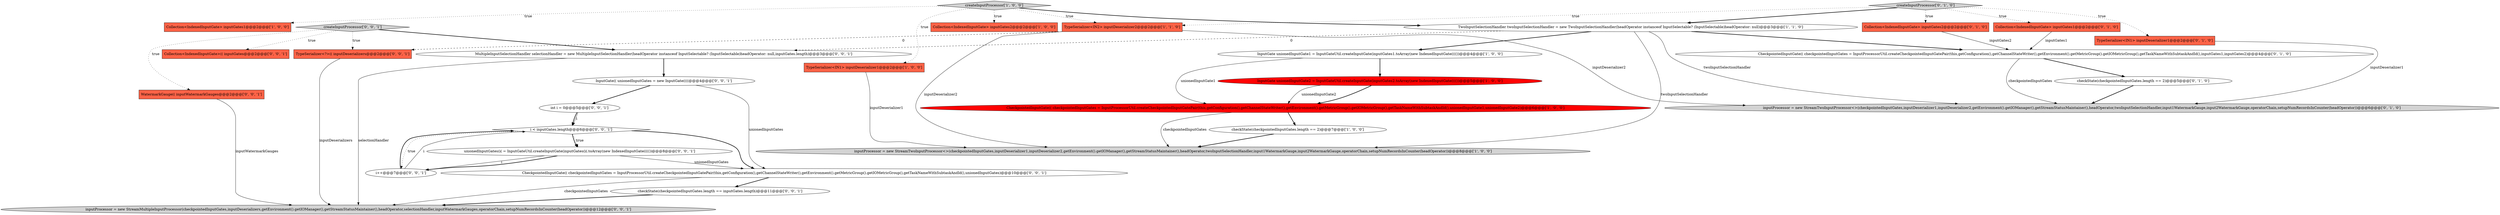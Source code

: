 digraph {
0 [style = filled, label = "Collection<IndexedInputGate> inputGates1@@@2@@@['1', '0', '0']", fillcolor = tomato, shape = box image = "AAA0AAABBB1BBB"];
25 [style = filled, label = "WatermarkGauge(( inputWatermarkGauges@@@2@@@['0', '0', '1']", fillcolor = tomato, shape = box image = "AAA0AAABBB3BBB"];
18 [style = filled, label = "InputGate(( unionedInputGates = new InputGate((((@@@4@@@['0', '0', '1']", fillcolor = white, shape = ellipse image = "AAA0AAABBB3BBB"];
17 [style = filled, label = "checkState(checkpointedInputGates.length == 2)@@@5@@@['0', '1', '0']", fillcolor = white, shape = ellipse image = "AAA0AAABBB2BBB"];
23 [style = filled, label = "unionedInputGates(i( = InputGateUtil.createInputGate(inputGates(i(.toArray(new IndexedInputGate(((())@@@8@@@['0', '0', '1']", fillcolor = white, shape = ellipse image = "AAA0AAABBB3BBB"];
8 [style = filled, label = "TypeSerializer<IN2> inputDeserializer2@@@2@@@['1', '1', '0']", fillcolor = tomato, shape = box image = "AAA0AAABBB1BBB"];
1 [style = filled, label = "Collection<IndexedInputGate> inputGates2@@@2@@@['1', '0', '0']", fillcolor = tomato, shape = box image = "AAA0AAABBB1BBB"];
27 [style = filled, label = "MultipleInputSelectionHandler selectionHandler = new MultipleInputSelectionHandler(headOperator instanceof InputSelectable? (InputSelectable)headOperator: null,inputGates.length)@@@3@@@['0', '0', '1']", fillcolor = white, shape = ellipse image = "AAA0AAABBB3BBB"];
6 [style = filled, label = "inputProcessor = new StreamTwoInputProcessor<>(checkpointedInputGates,inputDeserializer1,inputDeserializer2,getEnvironment().getIOManager(),getStreamStatusMaintainer(),headOperator,twoInputSelectionHandler,input1WatermarkGauge,input2WatermarkGauge,operatorChain,setupNumRecordsInCounter(headOperator))@@@8@@@['1', '0', '0']", fillcolor = lightgray, shape = ellipse image = "AAA0AAABBB1BBB"];
22 [style = filled, label = "i < inputGates.length@@@6@@@['0', '0', '1']", fillcolor = white, shape = diamond image = "AAA0AAABBB3BBB"];
28 [style = filled, label = "checkState(checkpointedInputGates.length == inputGates.length)@@@11@@@['0', '0', '1']", fillcolor = white, shape = ellipse image = "AAA0AAABBB3BBB"];
10 [style = filled, label = "CheckpointedInputGate(( checkpointedInputGates = InputProcessorUtil.createCheckpointedInputGatePair(this,getConfiguration(),getChannelStateWriter(),getEnvironment().getMetricGroup().getIOMetricGroup(),getTaskNameWithSubtaskAndId(),unionedInputGate1,unionedInputGate2)@@@6@@@['1', '0', '0']", fillcolor = red, shape = ellipse image = "AAA1AAABBB1BBB"];
16 [style = filled, label = "TypeSerializer<IN1> inputDeserializer1@@@2@@@['0', '1', '0']", fillcolor = tomato, shape = box image = "AAA0AAABBB2BBB"];
20 [style = filled, label = "Collection<IndexedInputGate>(( inputGates@@@2@@@['0', '0', '1']", fillcolor = tomato, shape = box image = "AAA0AAABBB3BBB"];
19 [style = filled, label = "i++@@@7@@@['0', '0', '1']", fillcolor = white, shape = ellipse image = "AAA0AAABBB3BBB"];
2 [style = filled, label = "checkState(checkpointedInputGates.length == 2)@@@7@@@['1', '0', '0']", fillcolor = white, shape = ellipse image = "AAA0AAABBB1BBB"];
3 [style = filled, label = "createInputProcessor['1', '0', '0']", fillcolor = lightgray, shape = diamond image = "AAA0AAABBB1BBB"];
24 [style = filled, label = "createInputProcessor['0', '0', '1']", fillcolor = lightgray, shape = diamond image = "AAA0AAABBB3BBB"];
13 [style = filled, label = "inputProcessor = new StreamTwoInputProcessor<>(checkpointedInputGates,inputDeserializer1,inputDeserializer2,getEnvironment().getIOManager(),getStreamStatusMaintainer(),headOperator,twoInputSelectionHandler,input1WatermarkGauge,input2WatermarkGauge,operatorChain,setupNumRecordsInCounter(headOperator))@@@6@@@['0', '1', '0']", fillcolor = lightgray, shape = ellipse image = "AAA0AAABBB2BBB"];
15 [style = filled, label = "Collection<IndexedInputGate> inputGates2@@@2@@@['0', '1', '0']", fillcolor = tomato, shape = box image = "AAA0AAABBB2BBB"];
9 [style = filled, label = "InputGate unionedInputGate1 = InputGateUtil.createInputGate(inputGates1.toArray(new IndexedInputGate(((())@@@4@@@['1', '0', '0']", fillcolor = white, shape = ellipse image = "AAA0AAABBB1BBB"];
26 [style = filled, label = "CheckpointedInputGate(( checkpointedInputGates = InputProcessorUtil.createCheckpointedInputGatePair(this,getConfiguration(),getChannelStateWriter(),getEnvironment().getMetricGroup().getIOMetricGroup(),getTaskNameWithSubtaskAndId(),unionedInputGates)@@@10@@@['0', '0', '1']", fillcolor = white, shape = ellipse image = "AAA0AAABBB3BBB"];
12 [style = filled, label = "CheckpointedInputGate(( checkpointedInputGates = InputProcessorUtil.createCheckpointedInputGatePair(this,getConfiguration(),getChannelStateWriter(),getEnvironment().getMetricGroup().getIOMetricGroup(),getTaskNameWithSubtaskAndId(),inputGates1,inputGates2)@@@4@@@['0', '1', '0']", fillcolor = white, shape = ellipse image = "AAA0AAABBB2BBB"];
29 [style = filled, label = "TypeSerializer<?>(( inputDeserializers@@@2@@@['0', '0', '1']", fillcolor = tomato, shape = box image = "AAA0AAABBB3BBB"];
7 [style = filled, label = "TypeSerializer<IN1> inputDeserializer1@@@2@@@['1', '0', '0']", fillcolor = tomato, shape = box image = "AAA0AAABBB1BBB"];
21 [style = filled, label = "int i = 0@@@5@@@['0', '0', '1']", fillcolor = white, shape = ellipse image = "AAA0AAABBB3BBB"];
11 [style = filled, label = "createInputProcessor['0', '1', '0']", fillcolor = lightgray, shape = diamond image = "AAA0AAABBB2BBB"];
14 [style = filled, label = "Collection<IndexedInputGate> inputGates1@@@2@@@['0', '1', '0']", fillcolor = tomato, shape = box image = "AAA0AAABBB2BBB"];
4 [style = filled, label = "InputGate unionedInputGate2 = InputGateUtil.createInputGate(inputGates2.toArray(new IndexedInputGate(((())@@@5@@@['1', '0', '0']", fillcolor = red, shape = ellipse image = "AAA1AAABBB1BBB"];
30 [style = filled, label = "inputProcessor = new StreamMultipleInputProcessor(checkpointedInputGates,inputDeserializers,getEnvironment().getIOManager(),getStreamStatusMaintainer(),headOperator,selectionHandler,inputWatermarkGauges,operatorChain,setupNumRecordsInCounter(headOperator))@@@12@@@['0', '0', '1']", fillcolor = lightgray, shape = ellipse image = "AAA0AAABBB3BBB"];
5 [style = filled, label = "TwoInputSelectionHandler twoInputSelectionHandler = new TwoInputSelectionHandler(headOperator instanceof InputSelectable? (InputSelectable)headOperator: null)@@@3@@@['1', '1', '0']", fillcolor = white, shape = ellipse image = "AAA0AAABBB1BBB"];
4->10 [style = bold, label=""];
22->26 [style = bold, label=""];
27->18 [style = bold, label=""];
3->7 [style = dotted, label="true"];
22->19 [style = dotted, label="true"];
26->30 [style = solid, label="checkpointedInputGates"];
22->23 [style = dotted, label="true"];
5->9 [style = bold, label=""];
28->30 [style = bold, label=""];
24->25 [style = dotted, label="true"];
2->6 [style = bold, label=""];
24->29 [style = dotted, label="true"];
9->4 [style = bold, label=""];
12->17 [style = bold, label=""];
11->14 [style = dotted, label="true"];
14->12 [style = solid, label="inputGates1"];
16->13 [style = solid, label="inputDeserializer1"];
29->30 [style = solid, label="inputDeserializers"];
10->6 [style = solid, label="checkpointedInputGates"];
27->30 [style = solid, label="selectionHandler"];
23->19 [style = solid, label="i"];
12->13 [style = solid, label="checkpointedInputGates"];
5->13 [style = solid, label="twoInputSelectionHandler"];
22->23 [style = bold, label=""];
8->13 [style = solid, label="inputDeserializer2"];
23->26 [style = solid, label="unionedInputGates"];
8->6 [style = solid, label="inputDeserializer2"];
9->10 [style = solid, label="unionedInputGate1"];
11->5 [style = bold, label=""];
4->10 [style = solid, label="unionedInputGate2"];
3->5 [style = bold, label=""];
5->27 [style = dashed, label="0"];
5->12 [style = bold, label=""];
21->22 [style = bold, label=""];
23->19 [style = bold, label=""];
18->26 [style = solid, label="unionedInputGates"];
24->20 [style = dotted, label="true"];
5->6 [style = solid, label="twoInputSelectionHandler"];
3->0 [style = dotted, label="true"];
7->6 [style = solid, label="inputDeserializer1"];
11->16 [style = dotted, label="true"];
11->8 [style = dotted, label="true"];
10->2 [style = bold, label=""];
17->13 [style = bold, label=""];
26->28 [style = bold, label=""];
18->21 [style = bold, label=""];
21->22 [style = solid, label="i"];
11->15 [style = dotted, label="true"];
3->8 [style = dotted, label="true"];
19->22 [style = bold, label=""];
3->1 [style = dotted, label="true"];
24->27 [style = bold, label=""];
19->22 [style = solid, label="i"];
8->29 [style = dashed, label="0"];
25->30 [style = solid, label="inputWatermarkGauges"];
15->12 [style = solid, label="inputGates2"];
}
